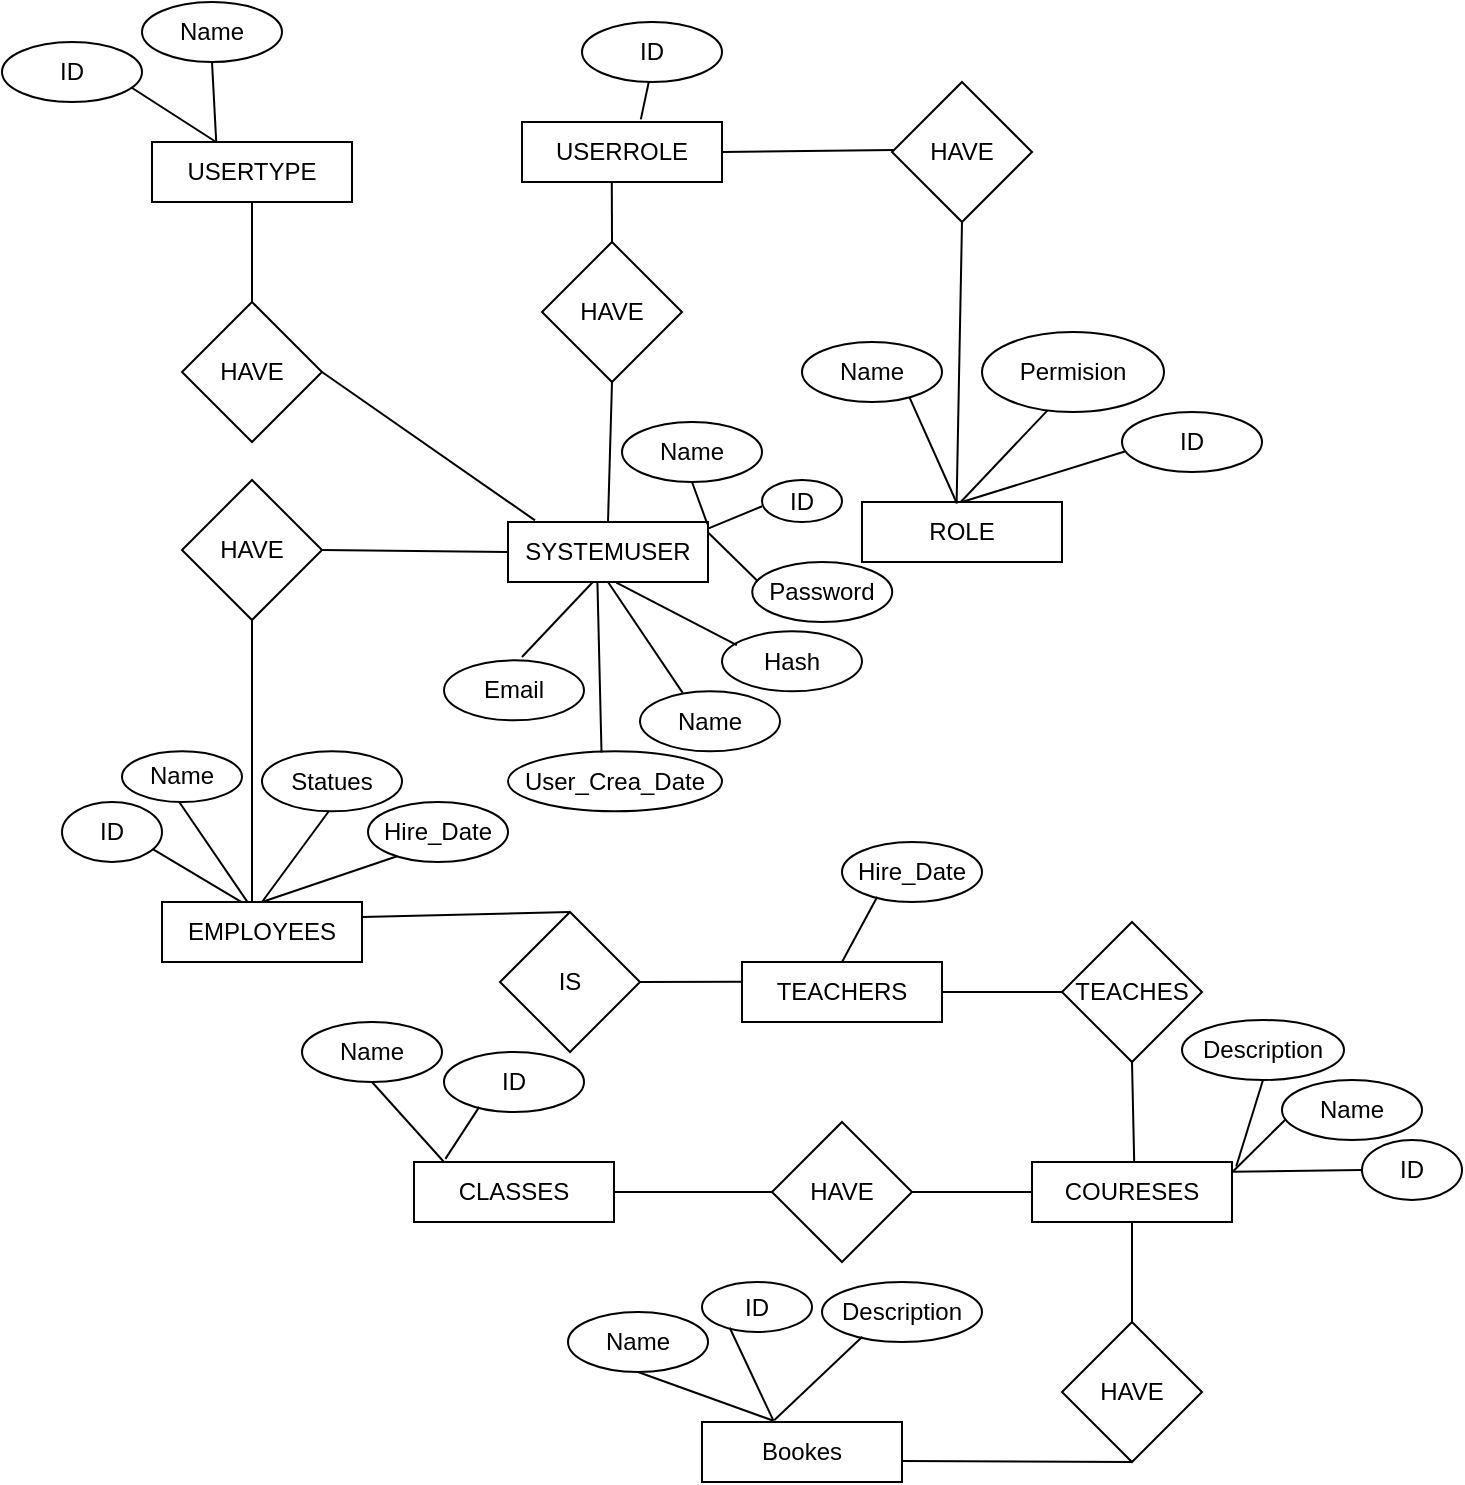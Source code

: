 <mxfile version="24.6.4" type="device">
  <diagram name="Page-1" id="8s06rANeTsTHKo8MvxDo">
    <mxGraphModel dx="1526" dy="932" grid="1" gridSize="10" guides="1" tooltips="1" connect="1" arrows="1" fold="1" page="1" pageScale="1" pageWidth="827" pageHeight="1169" math="0" shadow="0">
      <root>
        <mxCell id="0" />
        <mxCell id="1" parent="0" />
        <mxCell id="yoqY20Fh9Ah1oV6qkZ4c-1" value="USERROLE" style="rounded=0;whiteSpace=wrap;html=1;" vertex="1" parent="1">
          <mxGeometry x="320" y="120" width="100" height="30" as="geometry" />
        </mxCell>
        <mxCell id="yoqY20Fh9Ah1oV6qkZ4c-2" value="" style="endArrow=none;html=1;rounded=0;entryX=1;entryY=0.5;entryDx=0;entryDy=0;exitX=0.013;exitY=0.485;exitDx=0;exitDy=0;exitPerimeter=0;" edge="1" parent="1" source="yoqY20Fh9Ah1oV6qkZ4c-3" target="yoqY20Fh9Ah1oV6qkZ4c-1">
          <mxGeometry width="50" height="50" relative="1" as="geometry">
            <mxPoint x="500" y="200" as="sourcePoint" />
            <mxPoint x="380" y="290" as="targetPoint" />
          </mxGeometry>
        </mxCell>
        <mxCell id="yoqY20Fh9Ah1oV6qkZ4c-3" value="HAVE" style="rhombus;whiteSpace=wrap;html=1;" vertex="1" parent="1">
          <mxGeometry x="505" y="100" width="70" height="70" as="geometry" />
        </mxCell>
        <mxCell id="yoqY20Fh9Ah1oV6qkZ4c-4" value="ROLE" style="rounded=0;whiteSpace=wrap;html=1;" vertex="1" parent="1">
          <mxGeometry x="490" y="310" width="100" height="30" as="geometry" />
        </mxCell>
        <mxCell id="yoqY20Fh9Ah1oV6qkZ4c-5" value="" style="endArrow=none;html=1;rounded=0;entryX=0.5;entryY=1;entryDx=0;entryDy=0;exitX=0.473;exitY=0.027;exitDx=0;exitDy=0;exitPerimeter=0;" edge="1" parent="1" source="yoqY20Fh9Ah1oV6qkZ4c-4" target="yoqY20Fh9Ah1oV6qkZ4c-3">
          <mxGeometry width="50" height="50" relative="1" as="geometry">
            <mxPoint x="511" y="214" as="sourcePoint" />
            <mxPoint x="440" y="145" as="targetPoint" />
          </mxGeometry>
        </mxCell>
        <mxCell id="yoqY20Fh9Ah1oV6qkZ4c-6" value="ID" style="ellipse;whiteSpace=wrap;html=1;" vertex="1" parent="1">
          <mxGeometry x="620" y="265" width="70" height="30" as="geometry" />
        </mxCell>
        <mxCell id="yoqY20Fh9Ah1oV6qkZ4c-7" value="" style="endArrow=none;html=1;rounded=0;entryX=0.02;entryY=0.657;entryDx=0;entryDy=0;entryPerimeter=0;" edge="1" parent="1" target="yoqY20Fh9Ah1oV6qkZ4c-6">
          <mxGeometry width="50" height="50" relative="1" as="geometry">
            <mxPoint x="540" y="310" as="sourcePoint" />
            <mxPoint x="545" y="250" as="targetPoint" />
          </mxGeometry>
        </mxCell>
        <mxCell id="yoqY20Fh9Ah1oV6qkZ4c-8" value="Permision" style="ellipse;whiteSpace=wrap;html=1;" vertex="1" parent="1">
          <mxGeometry x="550" y="225" width="91" height="40" as="geometry" />
        </mxCell>
        <mxCell id="yoqY20Fh9Ah1oV6qkZ4c-9" value="" style="endArrow=none;html=1;rounded=0;entryX=0.36;entryY=0.979;entryDx=0;entryDy=0;entryPerimeter=0;exitX=0.495;exitY=-0.004;exitDx=0;exitDy=0;exitPerimeter=0;" edge="1" parent="1" target="yoqY20Fh9Ah1oV6qkZ4c-8" source="yoqY20Fh9Ah1oV6qkZ4c-4">
          <mxGeometry width="50" height="50" relative="1" as="geometry">
            <mxPoint x="540" y="309" as="sourcePoint" />
            <mxPoint x="534" y="210" as="targetPoint" />
          </mxGeometry>
        </mxCell>
        <mxCell id="yoqY20Fh9Ah1oV6qkZ4c-10" value="Name" style="ellipse;whiteSpace=wrap;html=1;" vertex="1" parent="1">
          <mxGeometry x="460" y="230" width="70" height="30" as="geometry" />
        </mxCell>
        <mxCell id="yoqY20Fh9Ah1oV6qkZ4c-11" value="" style="endArrow=none;html=1;rounded=0;entryX=0.766;entryY=0.914;entryDx=0;entryDy=0;exitX=0.471;exitY=-0.004;exitDx=0;exitDy=0;exitPerimeter=0;entryPerimeter=0;" edge="1" parent="1" target="yoqY20Fh9Ah1oV6qkZ4c-10" source="yoqY20Fh9Ah1oV6qkZ4c-4">
          <mxGeometry width="50" height="50" relative="1" as="geometry">
            <mxPoint x="400" y="300" as="sourcePoint" />
            <mxPoint x="384" y="240" as="targetPoint" />
          </mxGeometry>
        </mxCell>
        <mxCell id="yoqY20Fh9Ah1oV6qkZ4c-12" value="" style="endArrow=none;html=1;rounded=0;entryX=0.449;entryY=0.987;entryDx=0;entryDy=0;exitX=0.5;exitY=0;exitDx=0;exitDy=0;entryPerimeter=0;" edge="1" parent="1" source="yoqY20Fh9Ah1oV6qkZ4c-13" target="yoqY20Fh9Ah1oV6qkZ4c-1">
          <mxGeometry width="50" height="50" relative="1" as="geometry">
            <mxPoint x="440" y="215" as="sourcePoint" />
            <mxPoint x="370" y="150" as="targetPoint" />
          </mxGeometry>
        </mxCell>
        <mxCell id="yoqY20Fh9Ah1oV6qkZ4c-13" value="HAVE" style="rhombus;whiteSpace=wrap;html=1;" vertex="1" parent="1">
          <mxGeometry x="330" y="180" width="70" height="70" as="geometry" />
        </mxCell>
        <mxCell id="yoqY20Fh9Ah1oV6qkZ4c-14" value="SYSTEMUSER" style="rounded=0;whiteSpace=wrap;html=1;" vertex="1" parent="1">
          <mxGeometry x="313" y="320" width="100" height="30" as="geometry" />
        </mxCell>
        <mxCell id="yoqY20Fh9Ah1oV6qkZ4c-15" value="" style="endArrow=none;html=1;rounded=0;exitX=0.5;exitY=0;exitDx=0;exitDy=0;entryX=0.5;entryY=1;entryDx=0;entryDy=0;" edge="1" parent="1" source="yoqY20Fh9Ah1oV6qkZ4c-14" target="yoqY20Fh9Ah1oV6qkZ4c-13">
          <mxGeometry width="50" height="50" relative="1" as="geometry">
            <mxPoint x="361" y="219" as="sourcePoint" />
            <mxPoint x="380" y="249" as="targetPoint" />
          </mxGeometry>
        </mxCell>
        <mxCell id="yoqY20Fh9Ah1oV6qkZ4c-16" value="Name" style="ellipse;whiteSpace=wrap;html=1;" vertex="1" parent="1">
          <mxGeometry x="370" y="270" width="70" height="30" as="geometry" />
        </mxCell>
        <mxCell id="yoqY20Fh9Ah1oV6qkZ4c-17" value="" style="endArrow=none;html=1;rounded=0;entryX=0.5;entryY=1;entryDx=0;entryDy=0;exitX=0.997;exitY=0.035;exitDx=0;exitDy=0;exitPerimeter=0;" edge="1" parent="1" target="yoqY20Fh9Ah1oV6qkZ4c-16" source="yoqY20Fh9Ah1oV6qkZ4c-14">
          <mxGeometry width="50" height="50" relative="1" as="geometry">
            <mxPoint x="405" y="320" as="sourcePoint" />
            <mxPoint x="275" y="252" as="targetPoint" />
          </mxGeometry>
        </mxCell>
        <mxCell id="yoqY20Fh9Ah1oV6qkZ4c-20" value="ID" style="ellipse;whiteSpace=wrap;html=1;" vertex="1" parent="1">
          <mxGeometry x="440" y="299" width="40" height="21" as="geometry" />
        </mxCell>
        <mxCell id="yoqY20Fh9Ah1oV6qkZ4c-21" value="" style="endArrow=none;html=1;rounded=0;entryX=0.002;entryY=0.625;entryDx=0;entryDy=0;exitX=1;exitY=0.11;exitDx=0;exitDy=0;exitPerimeter=0;entryPerimeter=0;" edge="1" parent="1" target="yoqY20Fh9Ah1oV6qkZ4c-20" source="yoqY20Fh9Ah1oV6qkZ4c-14">
          <mxGeometry width="50" height="50" relative="1" as="geometry">
            <mxPoint x="430" y="320.0" as="sourcePoint" />
            <mxPoint x="340.1" y="270.83" as="targetPoint" />
          </mxGeometry>
        </mxCell>
        <mxCell id="yoqY20Fh9Ah1oV6qkZ4c-22" value="Password" style="ellipse;whiteSpace=wrap;html=1;" vertex="1" parent="1">
          <mxGeometry x="435.1" y="340" width="70" height="30" as="geometry" />
        </mxCell>
        <mxCell id="yoqY20Fh9Ah1oV6qkZ4c-23" value="" style="endArrow=none;html=1;rounded=0;entryX=0.04;entryY=0.322;entryDx=0;entryDy=0;exitX=1.003;exitY=0.183;exitDx=0;exitDy=0;entryPerimeter=0;exitPerimeter=0;" edge="1" parent="1" target="yoqY20Fh9Ah1oV6qkZ4c-22" source="yoqY20Fh9Ah1oV6qkZ4c-14">
          <mxGeometry width="50" height="50" relative="1" as="geometry">
            <mxPoint x="411.5" y="350.47" as="sourcePoint" />
            <mxPoint x="354" y="322" as="targetPoint" />
          </mxGeometry>
        </mxCell>
        <mxCell id="yoqY20Fh9Ah1oV6qkZ4c-24" value="Hash" style="ellipse;whiteSpace=wrap;html=1;" vertex="1" parent="1">
          <mxGeometry x="420" y="374.67" width="70" height="30" as="geometry" />
        </mxCell>
        <mxCell id="yoqY20Fh9Ah1oV6qkZ4c-25" value="" style="endArrow=none;html=1;rounded=0;entryX=0.106;entryY=0.228;entryDx=0;entryDy=0;exitX=0.542;exitY=1.009;exitDx=0;exitDy=0;exitPerimeter=0;entryPerimeter=0;" edge="1" parent="1" target="yoqY20Fh9Ah1oV6qkZ4c-24" source="yoqY20Fh9Ah1oV6qkZ4c-14">
          <mxGeometry width="50" height="50" relative="1" as="geometry">
            <mxPoint x="447" y="431" as="sourcePoint" />
            <mxPoint x="325" y="362" as="targetPoint" />
          </mxGeometry>
        </mxCell>
        <mxCell id="yoqY20Fh9Ah1oV6qkZ4c-26" value="Name" style="ellipse;whiteSpace=wrap;html=1;" vertex="1" parent="1">
          <mxGeometry x="379" y="404.67" width="70" height="30" as="geometry" />
        </mxCell>
        <mxCell id="yoqY20Fh9Ah1oV6qkZ4c-27" value="" style="endArrow=none;html=1;rounded=0;entryX=0.305;entryY=0.025;entryDx=0;entryDy=0;exitX=0.5;exitY=1;exitDx=0;exitDy=0;entryPerimeter=0;" edge="1" parent="1" target="yoqY20Fh9Ah1oV6qkZ4c-26" source="yoqY20Fh9Ah1oV6qkZ4c-14">
          <mxGeometry width="50" height="50" relative="1" as="geometry">
            <mxPoint x="381.9" y="355.33" as="sourcePoint" />
            <mxPoint x="284" y="386.67" as="targetPoint" />
          </mxGeometry>
        </mxCell>
        <mxCell id="yoqY20Fh9Ah1oV6qkZ4c-28" value="User_Crea_Date" style="ellipse;whiteSpace=wrap;html=1;" vertex="1" parent="1">
          <mxGeometry x="313" y="434.67" width="107" height="30" as="geometry" />
        </mxCell>
        <mxCell id="yoqY20Fh9Ah1oV6qkZ4c-29" value="" style="endArrow=none;html=1;rounded=0;entryX=0.437;entryY=0.018;entryDx=0;entryDy=0;exitX=0.447;exitY=0.993;exitDx=0;exitDy=0;exitPerimeter=0;entryPerimeter=0;" edge="1" parent="1" target="yoqY20Fh9Ah1oV6qkZ4c-28" source="yoqY20Fh9Ah1oV6qkZ4c-14">
          <mxGeometry width="50" height="50" relative="1" as="geometry">
            <mxPoint x="364.2" y="380.54" as="sourcePoint" />
            <mxPoint x="218" y="410.8" as="targetPoint" />
          </mxGeometry>
        </mxCell>
        <mxCell id="yoqY20Fh9Ah1oV6qkZ4c-30" value="Email" style="ellipse;whiteSpace=wrap;html=1;" vertex="1" parent="1">
          <mxGeometry x="281" y="389.17" width="70" height="30" as="geometry" />
        </mxCell>
        <mxCell id="yoqY20Fh9Ah1oV6qkZ4c-31" value="" style="endArrow=none;html=1;rounded=0;entryX=0.557;entryY=-0.056;entryDx=0;entryDy=0;entryPerimeter=0;exitX=0.423;exitY=1.004;exitDx=0;exitDy=0;exitPerimeter=0;" edge="1" parent="1" target="yoqY20Fh9Ah1oV6qkZ4c-30" source="yoqY20Fh9Ah1oV6qkZ4c-14">
          <mxGeometry width="50" height="50" relative="1" as="geometry">
            <mxPoint x="356" y="351" as="sourcePoint" />
            <mxPoint x="186" y="371.17" as="targetPoint" />
          </mxGeometry>
        </mxCell>
        <mxCell id="yoqY20Fh9Ah1oV6qkZ4c-32" value="HAVE" style="rhombus;whiteSpace=wrap;html=1;" vertex="1" parent="1">
          <mxGeometry x="150" y="299" width="70" height="70" as="geometry" />
        </mxCell>
        <mxCell id="yoqY20Fh9Ah1oV6qkZ4c-33" value="" style="endArrow=none;html=1;rounded=0;exitX=0;exitY=0.5;exitDx=0;exitDy=0;entryX=1;entryY=0.5;entryDx=0;entryDy=0;" edge="1" parent="1" target="yoqY20Fh9Ah1oV6qkZ4c-32" source="yoqY20Fh9Ah1oV6qkZ4c-14">
          <mxGeometry width="50" height="50" relative="1" as="geometry">
            <mxPoint x="183" y="434.67" as="sourcePoint" />
            <mxPoint x="200" y="363.67" as="targetPoint" />
          </mxGeometry>
        </mxCell>
        <mxCell id="yoqY20Fh9Ah1oV6qkZ4c-34" value="" style="endArrow=none;html=1;rounded=0;entryX=0.5;entryY=1;entryDx=0;entryDy=0;exitX=0.45;exitY=0.036;exitDx=0;exitDy=0;exitPerimeter=0;" edge="1" parent="1" source="yoqY20Fh9Ah1oV6qkZ4c-52" target="yoqY20Fh9Ah1oV6qkZ4c-32">
          <mxGeometry width="50" height="50" relative="1" as="geometry">
            <mxPoint x="185" y="520" as="sourcePoint" />
            <mxPoint x="320" y="350" as="targetPoint" />
          </mxGeometry>
        </mxCell>
        <mxCell id="yoqY20Fh9Ah1oV6qkZ4c-35" value="HAVE" style="rhombus;whiteSpace=wrap;html=1;" vertex="1" parent="1">
          <mxGeometry x="150" y="210" width="70" height="70" as="geometry" />
        </mxCell>
        <mxCell id="yoqY20Fh9Ah1oV6qkZ4c-36" value="" style="endArrow=none;html=1;rounded=0;exitX=0.135;exitY=-0.028;exitDx=0;exitDy=0;entryX=1;entryY=0.5;entryDx=0;entryDy=0;exitPerimeter=0;" edge="1" parent="1" target="yoqY20Fh9Ah1oV6qkZ4c-35" source="yoqY20Fh9Ah1oV6qkZ4c-14">
          <mxGeometry width="50" height="50" relative="1" as="geometry">
            <mxPoint x="244" y="330" as="sourcePoint" />
            <mxPoint x="261" y="259" as="targetPoint" />
          </mxGeometry>
        </mxCell>
        <mxCell id="yoqY20Fh9Ah1oV6qkZ4c-37" value="ID" style="ellipse;whiteSpace=wrap;html=1;" vertex="1" parent="1">
          <mxGeometry x="350" y="70" width="70" height="30" as="geometry" />
        </mxCell>
        <mxCell id="yoqY20Fh9Ah1oV6qkZ4c-38" value="" style="endArrow=none;html=1;rounded=0;entryX=0.477;entryY=0.999;entryDx=0;entryDy=0;exitX=0.594;exitY=-0.044;exitDx=0;exitDy=0;exitPerimeter=0;entryPerimeter=0;" edge="1" parent="1" target="yoqY20Fh9Ah1oV6qkZ4c-37" source="yoqY20Fh9Ah1oV6qkZ4c-1">
          <mxGeometry width="50" height="50" relative="1" as="geometry">
            <mxPoint x="378" y="120" as="sourcePoint" />
            <mxPoint x="256" y="51" as="targetPoint" />
          </mxGeometry>
        </mxCell>
        <mxCell id="yoqY20Fh9Ah1oV6qkZ4c-39" value="ID" style="ellipse;whiteSpace=wrap;html=1;" vertex="1" parent="1">
          <mxGeometry x="60" y="80" width="70" height="30" as="geometry" />
        </mxCell>
        <mxCell id="yoqY20Fh9Ah1oV6qkZ4c-40" value="" style="endArrow=none;html=1;rounded=0;entryX=0.927;entryY=0.762;entryDx=0;entryDy=0;exitX=0.313;exitY=-0.017;exitDx=0;exitDy=0;entryPerimeter=0;exitPerimeter=0;" edge="1" parent="1" target="yoqY20Fh9Ah1oV6qkZ4c-39" source="yoqY20Fh9Ah1oV6qkZ4c-44">
          <mxGeometry width="50" height="50" relative="1" as="geometry">
            <mxPoint x="127" y="211" as="sourcePoint" />
            <mxPoint x="5" y="142" as="targetPoint" />
          </mxGeometry>
        </mxCell>
        <mxCell id="yoqY20Fh9Ah1oV6qkZ4c-44" value="USERTYPE" style="rounded=0;whiteSpace=wrap;html=1;" vertex="1" parent="1">
          <mxGeometry x="135" y="130" width="100" height="30" as="geometry" />
        </mxCell>
        <mxCell id="yoqY20Fh9Ah1oV6qkZ4c-45" value="" style="endArrow=none;html=1;rounded=0;entryX=0.5;entryY=1;entryDx=0;entryDy=0;exitX=0.5;exitY=0;exitDx=0;exitDy=0;" edge="1" parent="1" target="yoqY20Fh9Ah1oV6qkZ4c-44" source="yoqY20Fh9Ah1oV6qkZ4c-35">
          <mxGeometry width="50" height="50" relative="1" as="geometry">
            <mxPoint x="120" y="190" as="sourcePoint" />
            <mxPoint x="205" y="300" as="targetPoint" />
          </mxGeometry>
        </mxCell>
        <mxCell id="yoqY20Fh9Ah1oV6qkZ4c-50" value="Name" style="ellipse;whiteSpace=wrap;html=1;" vertex="1" parent="1">
          <mxGeometry x="130" y="60" width="70" height="30" as="geometry" />
        </mxCell>
        <mxCell id="yoqY20Fh9Ah1oV6qkZ4c-51" value="" style="endArrow=none;html=1;rounded=0;exitX=0.321;exitY=-0.014;exitDx=0;exitDy=0;exitPerimeter=0;entryX=0.5;entryY=1;entryDx=0;entryDy=0;" edge="1" parent="1" target="yoqY20Fh9Ah1oV6qkZ4c-50" source="yoqY20Fh9Ah1oV6qkZ4c-44">
          <mxGeometry width="50" height="50" relative="1" as="geometry">
            <mxPoint x="165" y="105" as="sourcePoint" />
            <mxPoint x="140" y="100" as="targetPoint" />
          </mxGeometry>
        </mxCell>
        <mxCell id="yoqY20Fh9Ah1oV6qkZ4c-52" value="EMPLOYEES" style="rounded=0;whiteSpace=wrap;html=1;" vertex="1" parent="1">
          <mxGeometry x="140" y="510" width="100" height="30" as="geometry" />
        </mxCell>
        <mxCell id="yoqY20Fh9Ah1oV6qkZ4c-55" value="ID" style="ellipse;whiteSpace=wrap;html=1;" vertex="1" parent="1">
          <mxGeometry x="90" y="460" width="50" height="30" as="geometry" />
        </mxCell>
        <mxCell id="yoqY20Fh9Ah1oV6qkZ4c-56" value="" style="endArrow=none;html=1;rounded=0;entryX=0.908;entryY=0.786;entryDx=0;entryDy=0;exitX=0.398;exitY=0.002;exitDx=0;exitDy=0;exitPerimeter=0;entryPerimeter=0;" edge="1" parent="1" target="yoqY20Fh9Ah1oV6qkZ4c-55" source="yoqY20Fh9Ah1oV6qkZ4c-52">
          <mxGeometry width="50" height="50" relative="1" as="geometry">
            <mxPoint x="161.4" y="529.58" as="sourcePoint" />
            <mxPoint x="6" y="441" as="targetPoint" />
          </mxGeometry>
        </mxCell>
        <mxCell id="yoqY20Fh9Ah1oV6qkZ4c-57" value="Name" style="ellipse;whiteSpace=wrap;html=1;" vertex="1" parent="1">
          <mxGeometry x="120" y="434.67" width="60" height="25.33" as="geometry" />
        </mxCell>
        <mxCell id="yoqY20Fh9Ah1oV6qkZ4c-58" value="" style="endArrow=none;html=1;rounded=0;entryX=0.477;entryY=0.999;entryDx=0;entryDy=0;entryPerimeter=0;exitX=0.427;exitY=-0.003;exitDx=0;exitDy=0;exitPerimeter=0;" edge="1" parent="1" target="yoqY20Fh9Ah1oV6qkZ4c-57" source="yoqY20Fh9Ah1oV6qkZ4c-52">
          <mxGeometry width="50" height="50" relative="1" as="geometry">
            <mxPoint x="182" y="510" as="sourcePoint" />
            <mxPoint x="26" y="421.0" as="targetPoint" />
          </mxGeometry>
        </mxCell>
        <mxCell id="yoqY20Fh9Ah1oV6qkZ4c-59" value="Statues" style="ellipse;whiteSpace=wrap;html=1;" vertex="1" parent="1">
          <mxGeometry x="190" y="434.67" width="70" height="30" as="geometry" />
        </mxCell>
        <mxCell id="yoqY20Fh9Ah1oV6qkZ4c-60" value="" style="endArrow=none;html=1;rounded=0;entryX=0.477;entryY=0.999;entryDx=0;entryDy=0;entryPerimeter=0;" edge="1" parent="1" target="yoqY20Fh9Ah1oV6qkZ4c-59">
          <mxGeometry width="50" height="50" relative="1" as="geometry">
            <mxPoint x="190" y="510" as="sourcePoint" />
            <mxPoint x="96" y="415.67" as="targetPoint" />
          </mxGeometry>
        </mxCell>
        <mxCell id="yoqY20Fh9Ah1oV6qkZ4c-61" value="Hire_Date" style="ellipse;whiteSpace=wrap;html=1;" vertex="1" parent="1">
          <mxGeometry x="243" y="460" width="70" height="30" as="geometry" />
        </mxCell>
        <mxCell id="yoqY20Fh9Ah1oV6qkZ4c-62" value="" style="endArrow=none;html=1;rounded=0;exitX=0.5;exitY=0;exitDx=0;exitDy=0;entryX=0.208;entryY=0.903;entryDx=0;entryDy=0;entryPerimeter=0;" edge="1" parent="1" target="yoqY20Fh9Ah1oV6qkZ4c-61" source="yoqY20Fh9Ah1oV6qkZ4c-52">
          <mxGeometry width="50" height="50" relative="1" as="geometry">
            <mxPoint x="230" y="502.17" as="sourcePoint" />
            <mxPoint x="261" y="487" as="targetPoint" />
          </mxGeometry>
        </mxCell>
        <mxCell id="yoqY20Fh9Ah1oV6qkZ4c-63" value="IS" style="rhombus;whiteSpace=wrap;html=1;" vertex="1" parent="1">
          <mxGeometry x="309" y="515" width="70" height="70" as="geometry" />
        </mxCell>
        <mxCell id="yoqY20Fh9Ah1oV6qkZ4c-64" value="" style="endArrow=none;html=1;rounded=0;exitX=1;exitY=0.25;exitDx=0;exitDy=0;entryX=0.5;entryY=0;entryDx=0;entryDy=0;" edge="1" parent="1" target="yoqY20Fh9Ah1oV6qkZ4c-63" source="yoqY20Fh9Ah1oV6qkZ4c-52">
          <mxGeometry width="50" height="50" relative="1" as="geometry">
            <mxPoint x="281" y="520.0" as="sourcePoint" />
            <mxPoint x="411" y="592.17" as="targetPoint" />
          </mxGeometry>
        </mxCell>
        <mxCell id="yoqY20Fh9Ah1oV6qkZ4c-65" value="TEACHERS" style="rounded=0;whiteSpace=wrap;html=1;" vertex="1" parent="1">
          <mxGeometry x="430" y="540" width="100" height="30" as="geometry" />
        </mxCell>
        <mxCell id="yoqY20Fh9Ah1oV6qkZ4c-66" value="" style="endArrow=none;html=1;rounded=0;exitX=-0.005;exitY=0.331;exitDx=0;exitDy=0;entryX=1;entryY=0.5;entryDx=0;entryDy=0;exitPerimeter=0;" edge="1" parent="1" source="yoqY20Fh9Ah1oV6qkZ4c-65" target="yoqY20Fh9Ah1oV6qkZ4c-63">
          <mxGeometry width="50" height="50" relative="1" as="geometry">
            <mxPoint x="426.5" y="574.58" as="sourcePoint" />
            <mxPoint x="380" y="550" as="targetPoint" />
          </mxGeometry>
        </mxCell>
        <mxCell id="yoqY20Fh9Ah1oV6qkZ4c-67" value="Hire_Date" style="ellipse;whiteSpace=wrap;html=1;" vertex="1" parent="1">
          <mxGeometry x="480" y="480" width="70" height="30" as="geometry" />
        </mxCell>
        <mxCell id="yoqY20Fh9Ah1oV6qkZ4c-68" value="" style="endArrow=none;html=1;rounded=0;entryX=0.252;entryY=0.914;entryDx=0;entryDy=0;exitX=1;exitY=0.25;exitDx=0;exitDy=0;entryPerimeter=0;" edge="1" parent="1" target="yoqY20Fh9Ah1oV6qkZ4c-67">
          <mxGeometry width="50" height="50" relative="1" as="geometry">
            <mxPoint x="480" y="540" as="sourcePoint" />
            <mxPoint x="406" y="467.67" as="targetPoint" />
          </mxGeometry>
        </mxCell>
        <mxCell id="yoqY20Fh9Ah1oV6qkZ4c-69" value="TEACHES" style="rhombus;whiteSpace=wrap;html=1;" vertex="1" parent="1">
          <mxGeometry x="590" y="520" width="70" height="70" as="geometry" />
        </mxCell>
        <mxCell id="yoqY20Fh9Ah1oV6qkZ4c-70" value="" style="endArrow=none;html=1;rounded=0;entryX=0.5;entryY=1;entryDx=0;entryDy=0;exitX=0.511;exitY=-0.003;exitDx=0;exitDy=0;exitPerimeter=0;" edge="1" parent="1" target="yoqY20Fh9Ah1oV6qkZ4c-69" source="yoqY20Fh9Ah1oV6qkZ4c-72">
          <mxGeometry width="50" height="50" relative="1" as="geometry">
            <mxPoint x="625" y="650" as="sourcePoint" />
            <mxPoint x="682" y="555" as="targetPoint" />
          </mxGeometry>
        </mxCell>
        <mxCell id="yoqY20Fh9Ah1oV6qkZ4c-71" value="" style="endArrow=none;html=1;rounded=0;entryX=0;entryY=0.5;entryDx=0;entryDy=0;exitX=1;exitY=0.5;exitDx=0;exitDy=0;" edge="1" parent="1" source="yoqY20Fh9Ah1oV6qkZ4c-65" target="yoqY20Fh9Ah1oV6qkZ4c-69">
          <mxGeometry width="50" height="50" relative="1" as="geometry">
            <mxPoint x="656" y="680" as="sourcePoint" />
            <mxPoint x="656" y="600" as="targetPoint" />
          </mxGeometry>
        </mxCell>
        <mxCell id="yoqY20Fh9Ah1oV6qkZ4c-72" value="COURESES" style="rounded=0;whiteSpace=wrap;html=1;" vertex="1" parent="1">
          <mxGeometry x="575" y="640" width="100" height="30" as="geometry" />
        </mxCell>
        <mxCell id="yoqY20Fh9Ah1oV6qkZ4c-75" value="Description" style="ellipse;whiteSpace=wrap;html=1;" vertex="1" parent="1">
          <mxGeometry x="650" y="569" width="81" height="30" as="geometry" />
        </mxCell>
        <mxCell id="yoqY20Fh9Ah1oV6qkZ4c-76" value="" style="endArrow=none;html=1;rounded=0;entryX=0.5;entryY=1;entryDx=0;entryDy=0;exitX=1.021;exitY=0.074;exitDx=0;exitDy=0;exitPerimeter=0;" edge="1" parent="1" target="yoqY20Fh9Ah1oV6qkZ4c-75" source="yoqY20Fh9Ah1oV6qkZ4c-72">
          <mxGeometry width="50" height="50" relative="1" as="geometry">
            <mxPoint x="700" y="640" as="sourcePoint" />
            <mxPoint x="626" y="567.67" as="targetPoint" />
          </mxGeometry>
        </mxCell>
        <mxCell id="yoqY20Fh9Ah1oV6qkZ4c-77" value="Name" style="ellipse;whiteSpace=wrap;html=1;" vertex="1" parent="1">
          <mxGeometry x="700" y="599" width="70" height="30" as="geometry" />
        </mxCell>
        <mxCell id="yoqY20Fh9Ah1oV6qkZ4c-78" value="" style="endArrow=none;html=1;rounded=0;entryX=0.027;entryY=0.653;entryDx=0;entryDy=0;exitX=1.007;exitY=0.149;exitDx=0;exitDy=0;exitPerimeter=0;entryPerimeter=0;" edge="1" parent="1" target="yoqY20Fh9Ah1oV6qkZ4c-77" source="yoqY20Fh9Ah1oV6qkZ4c-72">
          <mxGeometry width="50" height="50" relative="1" as="geometry">
            <mxPoint x="710" y="670" as="sourcePoint" />
            <mxPoint x="636" y="597.67" as="targetPoint" />
          </mxGeometry>
        </mxCell>
        <mxCell id="yoqY20Fh9Ah1oV6qkZ4c-79" value="HAVE" style="rhombus;whiteSpace=wrap;html=1;" vertex="1" parent="1">
          <mxGeometry x="445" y="620" width="70" height="70" as="geometry" />
        </mxCell>
        <mxCell id="yoqY20Fh9Ah1oV6qkZ4c-80" value="" style="endArrow=none;html=1;rounded=0;exitX=-0.005;exitY=0.331;exitDx=0;exitDy=0;entryX=1;entryY=0.5;entryDx=0;entryDy=0;exitPerimeter=0;" edge="1" parent="1" target="yoqY20Fh9Ah1oV6qkZ4c-79">
          <mxGeometry width="50" height="50" relative="1" as="geometry">
            <mxPoint x="575" y="655" as="sourcePoint" />
            <mxPoint x="525" y="655" as="targetPoint" />
          </mxGeometry>
        </mxCell>
        <mxCell id="yoqY20Fh9Ah1oV6qkZ4c-81" value="" style="endArrow=none;html=1;rounded=0;exitX=0;exitY=0.5;exitDx=0;exitDy=0;" edge="1" parent="1" source="yoqY20Fh9Ah1oV6qkZ4c-79">
          <mxGeometry width="50" height="50" relative="1" as="geometry">
            <mxPoint x="440" y="560" as="sourcePoint" />
            <mxPoint x="350" y="655" as="targetPoint" />
          </mxGeometry>
        </mxCell>
        <mxCell id="yoqY20Fh9Ah1oV6qkZ4c-82" value="CLASSES" style="rounded=0;whiteSpace=wrap;html=1;" vertex="1" parent="1">
          <mxGeometry x="266" y="640" width="100" height="30" as="geometry" />
        </mxCell>
        <mxCell id="yoqY20Fh9Ah1oV6qkZ4c-83" value="Name" style="ellipse;whiteSpace=wrap;html=1;" vertex="1" parent="1">
          <mxGeometry x="210" y="570" width="70" height="30" as="geometry" />
        </mxCell>
        <mxCell id="yoqY20Fh9Ah1oV6qkZ4c-84" value="" style="endArrow=none;html=1;rounded=0;entryX=0.5;entryY=1;entryDx=0;entryDy=0;exitX=1;exitY=0.25;exitDx=0;exitDy=0;" edge="1" parent="1" target="yoqY20Fh9Ah1oV6qkZ4c-83">
          <mxGeometry width="50" height="50" relative="1" as="geometry">
            <mxPoint x="281" y="640" as="sourcePoint" />
            <mxPoint x="207" y="567.67" as="targetPoint" />
          </mxGeometry>
        </mxCell>
        <mxCell id="yoqY20Fh9Ah1oV6qkZ4c-85" value="ID" style="ellipse;whiteSpace=wrap;html=1;" vertex="1" parent="1">
          <mxGeometry x="281" y="585" width="70" height="30" as="geometry" />
        </mxCell>
        <mxCell id="yoqY20Fh9Ah1oV6qkZ4c-86" value="" style="endArrow=none;html=1;rounded=0;entryX=0.252;entryY=0.914;entryDx=0;entryDy=0;exitX=0.157;exitY=-0.052;exitDx=0;exitDy=0;entryPerimeter=0;exitPerimeter=0;" edge="1" parent="1" target="yoqY20Fh9Ah1oV6qkZ4c-85" source="yoqY20Fh9Ah1oV6qkZ4c-82">
          <mxGeometry width="50" height="50" relative="1" as="geometry">
            <mxPoint x="344" y="640" as="sourcePoint" />
            <mxPoint x="270" y="567.67" as="targetPoint" />
          </mxGeometry>
        </mxCell>
        <mxCell id="yoqY20Fh9Ah1oV6qkZ4c-87" value="ID" style="ellipse;whiteSpace=wrap;html=1;" vertex="1" parent="1">
          <mxGeometry x="740" y="629" width="50" height="30" as="geometry" />
        </mxCell>
        <mxCell id="yoqY20Fh9Ah1oV6qkZ4c-88" value="" style="endArrow=none;html=1;rounded=0;entryX=0;entryY=0.5;entryDx=0;entryDy=0;exitX=1;exitY=0.162;exitDx=0;exitDy=0;exitPerimeter=0;" edge="1" parent="1" target="yoqY20Fh9Ah1oV6qkZ4c-87" source="yoqY20Fh9Ah1oV6qkZ4c-72">
          <mxGeometry width="50" height="50" relative="1" as="geometry">
            <mxPoint x="785" y="696" as="sourcePoint" />
            <mxPoint x="746" y="623.67" as="targetPoint" />
          </mxGeometry>
        </mxCell>
        <mxCell id="yoqY20Fh9Ah1oV6qkZ4c-89" value="HAVE" style="rhombus;whiteSpace=wrap;html=1;" vertex="1" parent="1">
          <mxGeometry x="590" y="720" width="70" height="70" as="geometry" />
        </mxCell>
        <mxCell id="yoqY20Fh9Ah1oV6qkZ4c-90" value="" style="endArrow=none;html=1;rounded=0;exitX=0.5;exitY=1;exitDx=0;exitDy=0;entryX=0.5;entryY=0;entryDx=0;entryDy=0;" edge="1" parent="1" source="yoqY20Fh9Ah1oV6qkZ4c-72" target="yoqY20Fh9Ah1oV6qkZ4c-89">
          <mxGeometry width="50" height="50" relative="1" as="geometry">
            <mxPoint x="585" y="665" as="sourcePoint" />
            <mxPoint x="525" y="665" as="targetPoint" />
          </mxGeometry>
        </mxCell>
        <mxCell id="yoqY20Fh9Ah1oV6qkZ4c-91" value="" style="endArrow=none;html=1;rounded=0;entryX=0.5;entryY=1;entryDx=0;entryDy=0;exitX=0.99;exitY=0.649;exitDx=0;exitDy=0;exitPerimeter=0;" edge="1" parent="1" source="yoqY20Fh9Ah1oV6qkZ4c-92" target="yoqY20Fh9Ah1oV6qkZ4c-89">
          <mxGeometry width="50" height="50" relative="1" as="geometry">
            <mxPoint x="490" y="790" as="sourcePoint" />
            <mxPoint x="635" y="730" as="targetPoint" />
          </mxGeometry>
        </mxCell>
        <mxCell id="yoqY20Fh9Ah1oV6qkZ4c-92" value="Bookes" style="rounded=0;whiteSpace=wrap;html=1;" vertex="1" parent="1">
          <mxGeometry x="410" y="770" width="100" height="30" as="geometry" />
        </mxCell>
        <mxCell id="yoqY20Fh9Ah1oV6qkZ4c-93" value="Name" style="ellipse;whiteSpace=wrap;html=1;" vertex="1" parent="1">
          <mxGeometry x="343" y="715" width="70" height="30" as="geometry" />
        </mxCell>
        <mxCell id="yoqY20Fh9Ah1oV6qkZ4c-94" value="" style="endArrow=none;html=1;rounded=0;entryX=0.5;entryY=1;entryDx=0;entryDy=0;exitX=0.357;exitY=-0.021;exitDx=0;exitDy=0;exitPerimeter=0;" edge="1" parent="1" target="yoqY20Fh9Ah1oV6qkZ4c-93" source="yoqY20Fh9Ah1oV6qkZ4c-92">
          <mxGeometry width="50" height="50" relative="1" as="geometry">
            <mxPoint x="445" y="770" as="sourcePoint" />
            <mxPoint x="371" y="697.67" as="targetPoint" />
          </mxGeometry>
        </mxCell>
        <mxCell id="yoqY20Fh9Ah1oV6qkZ4c-95" value="ID" style="ellipse;whiteSpace=wrap;html=1;" vertex="1" parent="1">
          <mxGeometry x="410" y="700" width="55" height="25" as="geometry" />
        </mxCell>
        <mxCell id="yoqY20Fh9Ah1oV6qkZ4c-96" value="" style="endArrow=none;html=1;rounded=0;entryX=0.252;entryY=0.914;entryDx=0;entryDy=0;exitX=0.357;exitY=-0.024;exitDx=0;exitDy=0;entryPerimeter=0;exitPerimeter=0;" edge="1" parent="1" target="yoqY20Fh9Ah1oV6qkZ4c-95" source="yoqY20Fh9Ah1oV6qkZ4c-92">
          <mxGeometry width="50" height="50" relative="1" as="geometry">
            <mxPoint x="446" y="768" as="sourcePoint" />
            <mxPoint x="434" y="697.67" as="targetPoint" />
          </mxGeometry>
        </mxCell>
        <mxCell id="yoqY20Fh9Ah1oV6qkZ4c-97" value="Description" style="ellipse;whiteSpace=wrap;html=1;" vertex="1" parent="1">
          <mxGeometry x="470" y="700" width="80" height="30" as="geometry" />
        </mxCell>
        <mxCell id="yoqY20Fh9Ah1oV6qkZ4c-98" value="" style="endArrow=none;html=1;rounded=0;entryX=0.252;entryY=0.914;entryDx=0;entryDy=0;exitX=0.361;exitY=-0.029;exitDx=0;exitDy=0;entryPerimeter=0;exitPerimeter=0;" edge="1" parent="1" target="yoqY20Fh9Ah1oV6qkZ4c-97" source="yoqY20Fh9Ah1oV6qkZ4c-92">
          <mxGeometry width="50" height="50" relative="1" as="geometry">
            <mxPoint x="516" y="757" as="sourcePoint" />
            <mxPoint x="504" y="685.67" as="targetPoint" />
          </mxGeometry>
        </mxCell>
      </root>
    </mxGraphModel>
  </diagram>
</mxfile>

